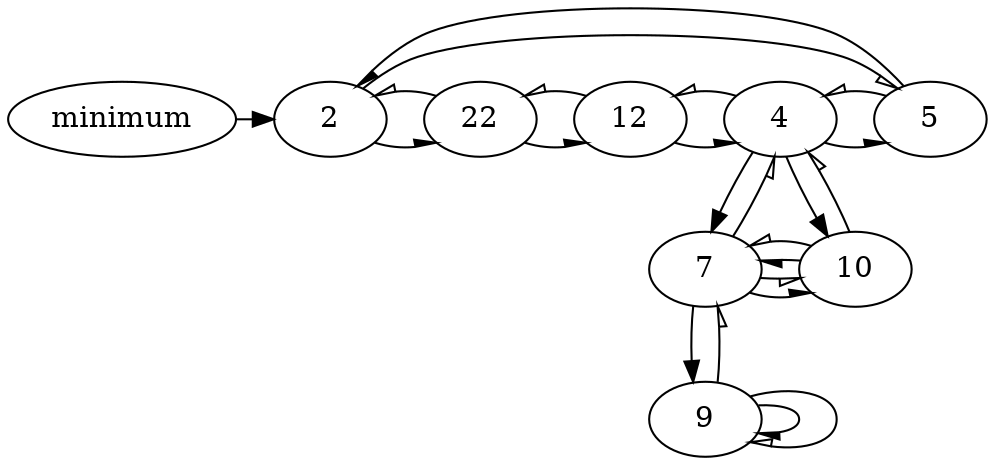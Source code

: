 digraph G {
minimum -> "0x7e0ea8" [constraint=false];
"0x7e0ea8" -> "0x7e10b8" [constraint=false,arrowhead=lnormal];
"0x7e0ea8" -> "0x7e0e80" [constraint=false,arrowhead=ornormal];
"0x7e0ea8" [label=2];
"0x7e10b8" -> "0x7e1090" [constraint=false,arrowhead=lnormal];
"0x7e10b8" -> "0x7e0ea8" [constraint=false,arrowhead=ornormal];
"0x7e10b8" [label=22];
"0x7e1090" -> "0x7e0ef8" [constraint=false,arrowhead=lnormal];
"0x7e1090" -> "0x7e10b8" [constraint=false,arrowhead=ornormal];
"0x7e1090" [label=12];
"0x7e0ef8" -> "0x7e0e80" [constraint=false,arrowhead=lnormal];
"0x7e0ef8" -> "0x7e1090" [constraint=false,arrowhead=ornormal];
"0x7e0ef8" [label=4];
"0x7e0ef8" -> "0x7e0ed0";
"0x7e0ed0" -> "0x7e1068" [constraint=false,arrowhead=lnormal];
"0x7e0ed0" -> "0x7e1068" [constraint=false,arrowhead=ornormal];
"0x7e0ed0" -> "0x7e0ef8" [constraint=false,arrowhead=ornormal];
"0x7e0ed0" [label=7];
"0x7e0ed0" -> "0x7e1040";
"0x7e1040" -> "0x7e1040" [constraint=false,arrowhead=lnormal];
"0x7e1040" -> "0x7e1040" [constraint=false,arrowhead=ornormal];
"0x7e1040" -> "0x7e0ed0" [constraint=false,arrowhead=ornormal];
"0x7e1040" [label=9];
"0x7e0ef8" -> "0x7e1068";
"0x7e1068" -> "0x7e0ed0" [constraint=false,arrowhead=lnormal];
"0x7e1068" -> "0x7e0ed0" [constraint=false,arrowhead=ornormal];
"0x7e1068" -> "0x7e0ef8" [constraint=false,arrowhead=ornormal];
"0x7e1068" [label=10];
"0x7e0e80" -> "0x7e0ea8" [constraint=false,arrowhead=lnormal];
"0x7e0e80" -> "0x7e0ef8" [constraint=false,arrowhead=ornormal];
"0x7e0e80" [label=5];
}

